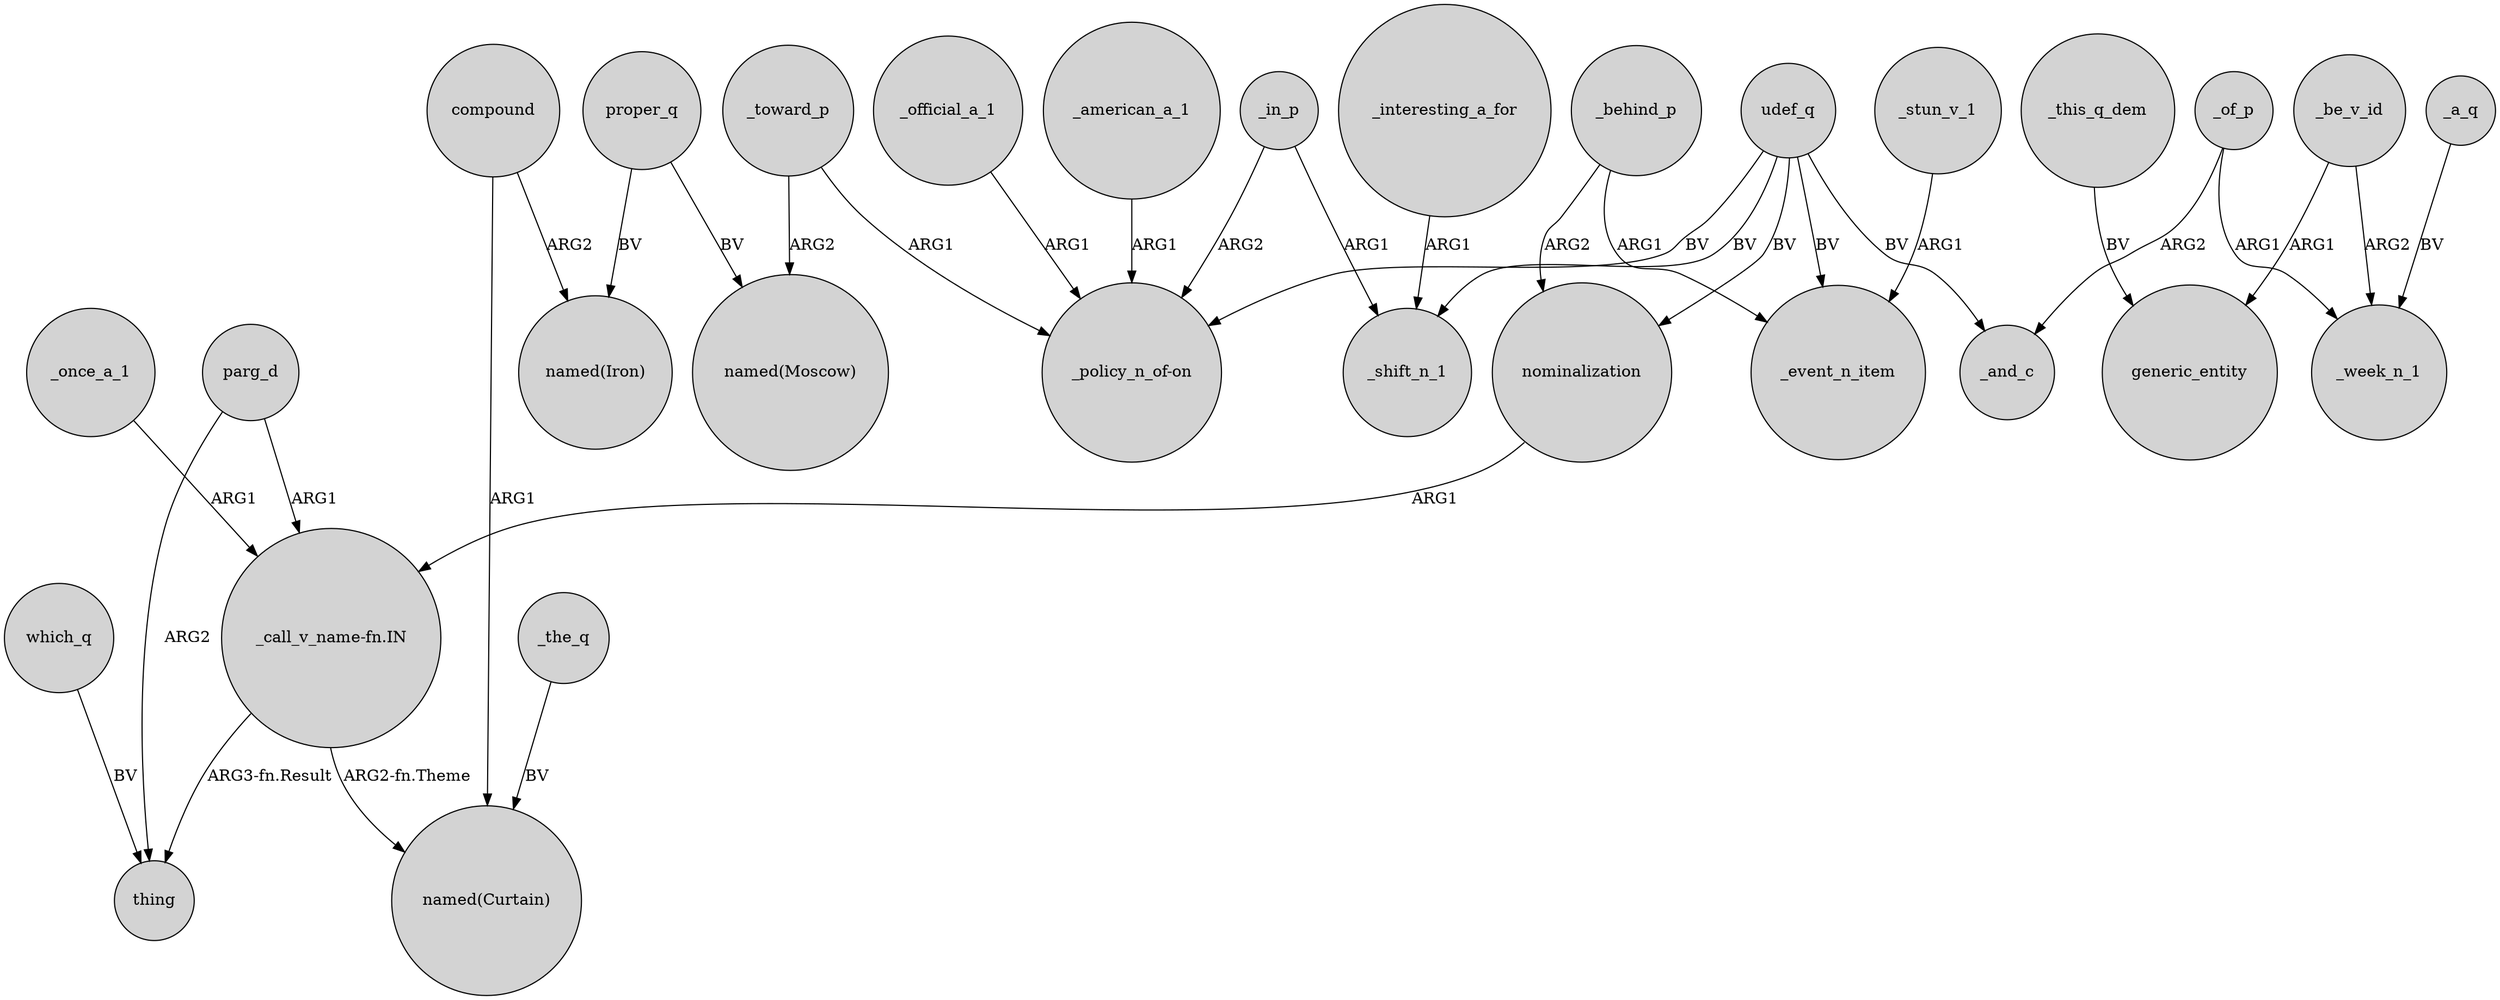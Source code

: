 digraph {
	node [shape=circle style=filled]
	_once_a_1 -> "_call_v_name-fn.IN" [label=ARG1]
	_in_p -> "_policy_n_of-on" [label=ARG2]
	proper_q -> "named(Moscow)" [label=BV]
	_official_a_1 -> "_policy_n_of-on" [label=ARG1]
	parg_d -> thing [label=ARG2]
	_in_p -> _shift_n_1 [label=ARG1]
	_of_p -> _and_c [label=ARG2]
	_behind_p -> _event_n_item [label=ARG1]
	nominalization -> "_call_v_name-fn.IN" [label=ARG1]
	"_call_v_name-fn.IN" -> "named(Curtain)" [label="ARG2-fn.Theme"]
	_be_v_id -> generic_entity [label=ARG1]
	_american_a_1 -> "_policy_n_of-on" [label=ARG1]
	compound -> "named(Curtain)" [label=ARG1]
	udef_q -> "_policy_n_of-on" [label=BV]
	udef_q -> _shift_n_1 [label=BV]
	proper_q -> "named(Iron)" [label=BV]
	parg_d -> "_call_v_name-fn.IN" [label=ARG1]
	compound -> "named(Iron)" [label=ARG2]
	"_call_v_name-fn.IN" -> thing [label="ARG3-fn.Result"]
	_this_q_dem -> generic_entity [label=BV]
	_a_q -> _week_n_1 [label=BV]
	_the_q -> "named(Curtain)" [label=BV]
	_interesting_a_for -> _shift_n_1 [label=ARG1]
	_toward_p -> "named(Moscow)" [label=ARG2]
	udef_q -> nominalization [label=BV]
	_toward_p -> "_policy_n_of-on" [label=ARG1]
	_of_p -> _week_n_1 [label=ARG1]
	_be_v_id -> _week_n_1 [label=ARG2]
	udef_q -> _and_c [label=BV]
	udef_q -> _event_n_item [label=BV]
	_stun_v_1 -> _event_n_item [label=ARG1]
	_behind_p -> nominalization [label=ARG2]
	which_q -> thing [label=BV]
}
